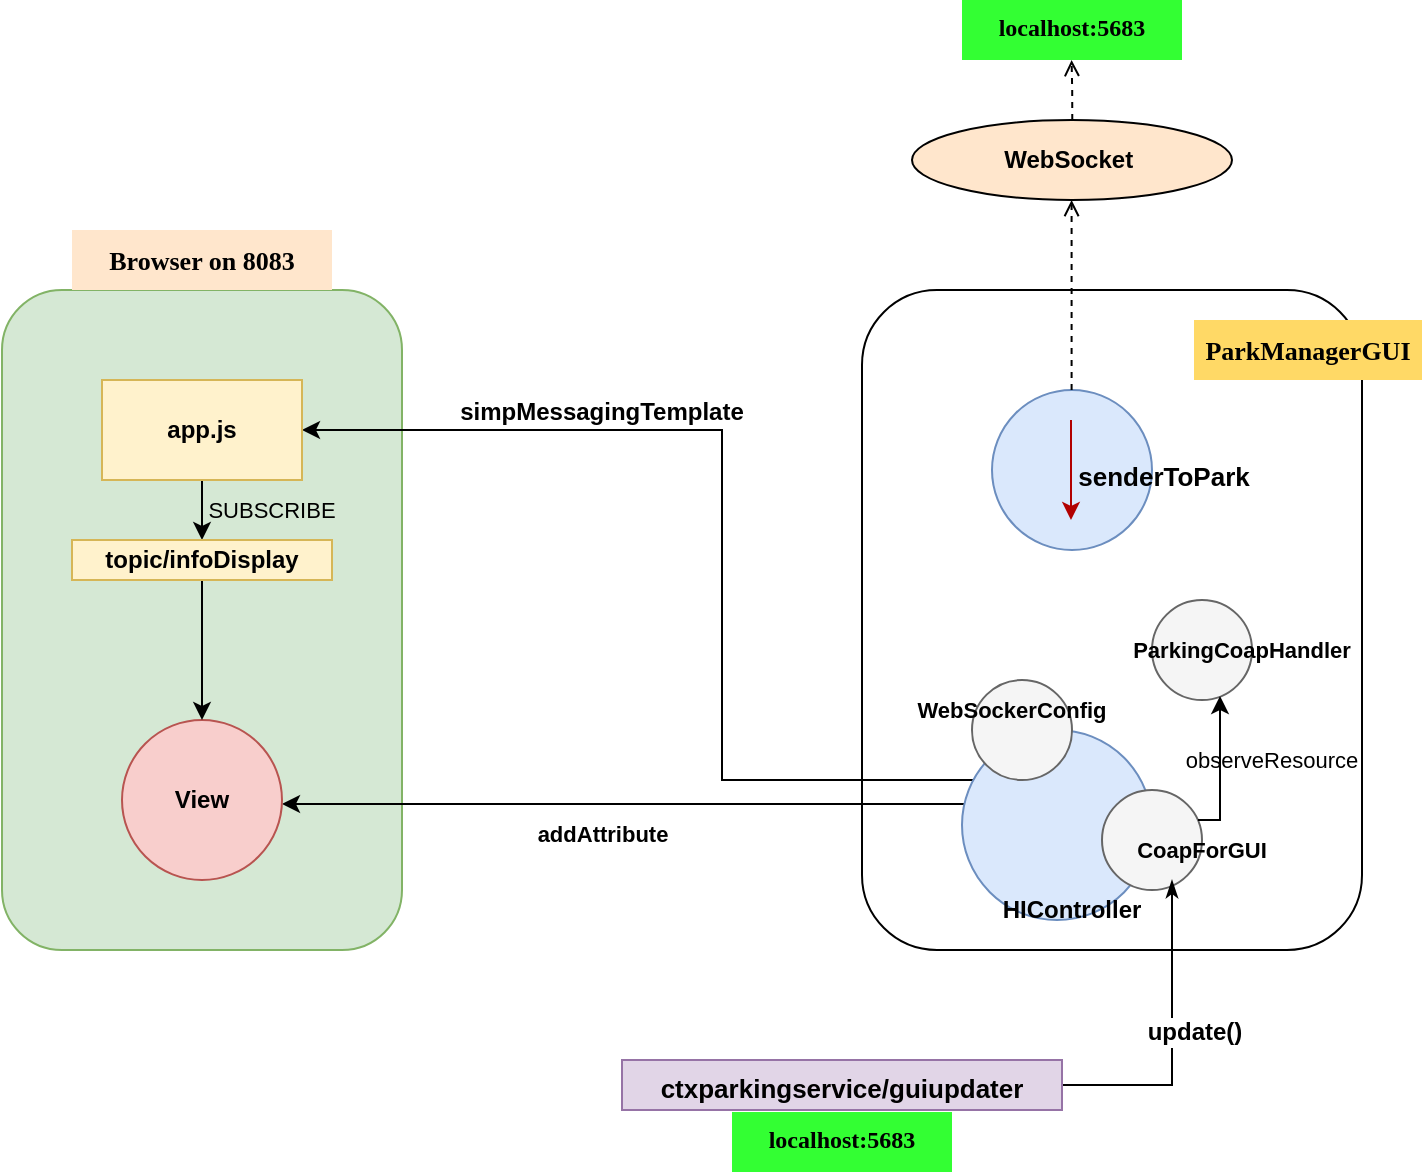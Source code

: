 <mxfile version="15.4.0" type="device"><diagram id="l6CZ6MG321GRP2374rsw" name="Pagina-1"><mxGraphModel dx="1707" dy="987" grid="1" gridSize="10" guides="1" tooltips="1" connect="1" arrows="1" fold="1" page="1" pageScale="1" pageWidth="827" pageHeight="1169" math="0" shadow="0"><root><mxCell id="0"/><mxCell id="1" parent="0"/><mxCell id="FzVtVAhi1EfLrGL6ytFN-1" value="" style="rounded=1;whiteSpace=wrap;html=1;direction=south;" vertex="1" parent="1"><mxGeometry x="520" y="215" width="250" height="330" as="geometry"/></mxCell><mxCell id="FzVtVAhi1EfLrGL6ytFN-11" value="" style="rounded=1;whiteSpace=wrap;html=1;fillColor=#d5e8d4;strokeColor=#82b366;" vertex="1" parent="1"><mxGeometry x="90" y="215" width="200" height="330" as="geometry"/></mxCell><mxCell id="FzVtVAhi1EfLrGL6ytFN-4" value="" style="group" vertex="1" connectable="0" parent="1"><mxGeometry x="585" y="265" width="80" height="90" as="geometry"/></mxCell><mxCell id="FzVtVAhi1EfLrGL6ytFN-2" value="" style="ellipse;whiteSpace=wrap;html=1;aspect=fixed;fillColor=#dae8fc;strokeColor=#6c8ebf;" vertex="1" parent="FzVtVAhi1EfLrGL6ytFN-4"><mxGeometry width="80" height="80" as="geometry"/></mxCell><mxCell id="FzVtVAhi1EfLrGL6ytFN-3" value="" style="endArrow=classic;html=1;rounded=0;edgeStyle=orthogonalEdgeStyle;fillColor=#e51400;strokeColor=#B20000;" edge="1" parent="FzVtVAhi1EfLrGL6ytFN-4"><mxGeometry width="50" height="50" relative="1" as="geometry"><mxPoint x="39.5" y="15" as="sourcePoint"/><mxPoint x="39.5" y="65" as="targetPoint"/></mxGeometry></mxCell><mxCell id="FzVtVAhi1EfLrGL6ytFN-5" value="&lt;b&gt;&lt;font style=&quot;font-size: 13px&quot;&gt;senderToPark&lt;/font&gt;&lt;/b&gt;" style="text;html=1;strokeColor=none;fillColor=none;align=center;verticalAlign=middle;whiteSpace=wrap;rounded=0;" vertex="1" parent="FzVtVAhi1EfLrGL6ytFN-4"><mxGeometry x="56" y="28" width="60" height="30" as="geometry"/></mxCell><mxCell id="FzVtVAhi1EfLrGL6ytFN-13" style="edgeStyle=orthogonalEdgeStyle;rounded=0;orthogonalLoop=1;jettySize=auto;html=1;entryX=1;entryY=0.5;entryDx=0;entryDy=0;" edge="1" parent="1"><mxGeometry relative="1" as="geometry"><mxPoint x="585.314" y="472" as="sourcePoint"/><mxPoint x="230" y="472" as="targetPoint"/><Array as="points"><mxPoint x="236" y="472"/><mxPoint x="236" y="472"/></Array></mxGeometry></mxCell><mxCell id="FzVtVAhi1EfLrGL6ytFN-14" value="&lt;b&gt;addAttribute&lt;/b&gt;" style="edgeLabel;html=1;align=center;verticalAlign=middle;resizable=0;points=[];" vertex="1" connectable="0" parent="FzVtVAhi1EfLrGL6ytFN-13"><mxGeometry x="-0.074" y="1" relative="1" as="geometry"><mxPoint x="-31" y="14" as="offset"/></mxGeometry></mxCell><mxCell id="FzVtVAhi1EfLrGL6ytFN-18" style="edgeStyle=orthogonalEdgeStyle;rounded=0;orthogonalLoop=1;jettySize=auto;html=1;entryX=1;entryY=0.5;entryDx=0;entryDy=0;" edge="1" parent="1" source="FzVtVAhi1EfLrGL6ytFN-6" target="FzVtVAhi1EfLrGL6ytFN-16"><mxGeometry relative="1" as="geometry"><Array as="points"><mxPoint x="450" y="460"/><mxPoint x="450" y="285"/></Array></mxGeometry></mxCell><mxCell id="FzVtVAhi1EfLrGL6ytFN-6" value="" style="ellipse;whiteSpace=wrap;html=1;aspect=fixed;fillColor=#dae8fc;strokeColor=#6c8ebf;" vertex="1" parent="1"><mxGeometry x="570" y="435" width="95" height="95" as="geometry"/></mxCell><mxCell id="FzVtVAhi1EfLrGL6ytFN-8" value="&lt;b&gt;HIController&lt;/b&gt;" style="text;html=1;strokeColor=none;fillColor=none;align=center;verticalAlign=middle;whiteSpace=wrap;rounded=0;" vertex="1" parent="1"><mxGeometry x="595" y="510" width="60" height="30" as="geometry"/></mxCell><mxCell id="FzVtVAhi1EfLrGL6ytFN-12" value="&lt;b&gt;View&lt;/b&gt;" style="ellipse;whiteSpace=wrap;html=1;aspect=fixed;fillColor=#f8cecc;strokeColor=#b85450;" vertex="1" parent="1"><mxGeometry x="150" y="430" width="80" height="80" as="geometry"/></mxCell><mxCell id="FzVtVAhi1EfLrGL6ytFN-21" style="edgeStyle=orthogonalEdgeStyle;rounded=0;orthogonalLoop=1;jettySize=auto;html=1;entryX=0.5;entryY=0;entryDx=0;entryDy=0;" edge="1" parent="1" source="FzVtVAhi1EfLrGL6ytFN-16" target="FzVtVAhi1EfLrGL6ytFN-20"><mxGeometry relative="1" as="geometry"/></mxCell><mxCell id="FzVtVAhi1EfLrGL6ytFN-16" value="&lt;b&gt;app.js&lt;/b&gt;" style="rounded=0;whiteSpace=wrap;html=1;fillColor=#fff2cc;strokeColor=#d6b656;" vertex="1" parent="1"><mxGeometry x="140" y="260" width="100" height="50" as="geometry"/></mxCell><mxCell id="FzVtVAhi1EfLrGL6ytFN-24" style="edgeStyle=orthogonalEdgeStyle;rounded=0;orthogonalLoop=1;jettySize=auto;html=1;entryX=0.5;entryY=0;entryDx=0;entryDy=0;fontColor=#000000;" edge="1" parent="1" source="FzVtVAhi1EfLrGL6ytFN-20" target="FzVtVAhi1EfLrGL6ytFN-12"><mxGeometry relative="1" as="geometry"/></mxCell><mxCell id="FzVtVAhi1EfLrGL6ytFN-20" value="&lt;b&gt;topic/infoDisplay&lt;/b&gt;" style="rounded=0;whiteSpace=wrap;html=1;fillColor=#fff2cc;strokeColor=#d6b656;" vertex="1" parent="1"><mxGeometry x="125" y="340" width="130" height="20" as="geometry"/></mxCell><mxCell id="FzVtVAhi1EfLrGL6ytFN-22" value="&lt;font style=&quot;font-size: 11px&quot;&gt;SUBSCRIBE&lt;/font&gt;" style="text;html=1;strokeColor=none;fillColor=none;align=center;verticalAlign=middle;whiteSpace=wrap;rounded=0;" vertex="1" parent="1"><mxGeometry x="195" y="310" width="60" height="30" as="geometry"/></mxCell><mxCell id="FzVtVAhi1EfLrGL6ytFN-23" value="simpMessagingTemplate" style="text;strokeColor=none;fillColor=none;align=center;verticalAlign=middle;rounded=0;labelBackgroundColor=none;fontStyle=1;fontColor=#000000;" vertex="1" parent="1"><mxGeometry x="360" y="260" width="60" height="30" as="geometry"/></mxCell><mxCell id="FzVtVAhi1EfLrGL6ytFN-25" value="Browser on 8083" style="text;html=1;strokeColor=none;fillColor=#FFE6CC;align=center;verticalAlign=middle;whiteSpace=wrap;rounded=0;labelBackgroundColor=none;fontColor=#000000;fontStyle=1;fontSize=13;fontFamily=Lucida Console;" vertex="1" parent="1"><mxGeometry x="125" y="185" width="130" height="30" as="geometry"/></mxCell><mxCell id="FzVtVAhi1EfLrGL6ytFN-27" value="&lt;b style=&quot;font-size: 13px&quot;&gt;ParkManagerGUI&lt;/b&gt;" style="text;html=1;strokeColor=none;fillColor=#FFD966;align=center;verticalAlign=middle;whiteSpace=wrap;rounded=0;labelBackgroundColor=none;fontColor=#000000;fontSize=13;fontFamily=Lucida Console;" vertex="1" parent="1"><mxGeometry x="686" y="230" width="114" height="30" as="geometry"/></mxCell><mxCell id="FzVtVAhi1EfLrGL6ytFN-28" value="" style="ellipse;aspect=fixed;labelBackgroundColor=none;fontFamily=Helvetica;fontSize=11;fontColor=#333333;fontStyle=1;fillColor=#f5f5f5;strokeColor=#666666;" vertex="1" parent="1"><mxGeometry x="640" y="465" width="50" height="50" as="geometry"/></mxCell><mxCell id="FzVtVAhi1EfLrGL6ytFN-33" value="&lt;b style=&quot;font-size: 12px&quot;&gt;WebSocket&amp;nbsp;&lt;br&gt;&lt;/b&gt;" style="ellipse;whiteSpace=wrap;html=1;labelBackgroundColor=none;fontFamily=Helvetica;fontSize=11;fontColor=default;fillColor=#FFE6CC;" vertex="1" parent="1"><mxGeometry x="545" y="130" width="160" height="40" as="geometry"/></mxCell><mxCell id="FzVtVAhi1EfLrGL6ytFN-36" value="localhost:5683" style="text;whiteSpace=wrap;fontSize=12;fontFamily=Lucida Console;fontColor=default;align=center;fillColor=#33FF33;fontStyle=1" vertex="1" parent="1"><mxGeometry x="570" y="70" width="110" height="30" as="geometry"/></mxCell><mxCell id="FzVtVAhi1EfLrGL6ytFN-38" value="" style="endArrow=open;html=1;rounded=0;fontFamily=Helvetica;fontSize=11;fontColor=default;edgeStyle=orthogonalEdgeStyle;entryX=0.5;entryY=0;entryDx=0;entryDy=0;strokeWidth=1;endFill=0;dashed=1;" edge="1" parent="1"><mxGeometry width="50" height="50" relative="1" as="geometry"><mxPoint x="624.8" y="265" as="sourcePoint"/><mxPoint x="624.8" y="170" as="targetPoint"/><Array as="points"><mxPoint x="624.8" y="240"/><mxPoint x="624.8" y="240"/></Array></mxGeometry></mxCell><mxCell id="FzVtVAhi1EfLrGL6ytFN-40" value="" style="endArrow=open;html=1;rounded=0;fontFamily=Helvetica;fontSize=11;fontColor=default;edgeStyle=orthogonalEdgeStyle;entryX=0.5;entryY=0;entryDx=0;entryDy=0;strokeWidth=1;endFill=0;dashed=1;" edge="1" parent="1"><mxGeometry width="50" height="50" relative="1" as="geometry"><mxPoint x="625.14" y="130" as="sourcePoint"/><mxPoint x="624.8" y="100" as="targetPoint"/><Array as="points"><mxPoint x="625.14" y="115"/><mxPoint x="625.14" y="115"/></Array></mxGeometry></mxCell><mxCell id="FzVtVAhi1EfLrGL6ytFN-29" value="CoapForGUI" style="text;strokeColor=none;fillColor=none;align=center;verticalAlign=middle;whiteSpace=wrap;rounded=0;labelBackgroundColor=none;fontFamily=Helvetica;fontSize=11;fontColor=default;fontStyle=1" vertex="1" parent="1"><mxGeometry x="660" y="480" width="60" height="30" as="geometry"/></mxCell><mxCell id="FzVtVAhi1EfLrGL6ytFN-43" value="" style="group" vertex="1" connectable="0" parent="1"><mxGeometry x="665" y="370" width="90" height="50" as="geometry"/></mxCell><mxCell id="FzVtVAhi1EfLrGL6ytFN-41" value="" style="ellipse;aspect=fixed;labelBackgroundColor=none;fontFamily=Helvetica;fontSize=11;fontColor=#333333;fontStyle=1;fillColor=#f5f5f5;strokeColor=#666666;" vertex="1" parent="FzVtVAhi1EfLrGL6ytFN-43"><mxGeometry width="50" height="50" as="geometry"/></mxCell><mxCell id="FzVtVAhi1EfLrGL6ytFN-42" value="ParkingCoapHandler" style="text;strokeColor=none;fillColor=none;align=center;verticalAlign=middle;whiteSpace=wrap;rounded=0;labelBackgroundColor=none;fontFamily=Helvetica;fontSize=11;fontColor=default;fontStyle=1" vertex="1" parent="FzVtVAhi1EfLrGL6ytFN-43"><mxGeometry x="15" y="10" width="60" height="30" as="geometry"/></mxCell><mxCell id="FzVtVAhi1EfLrGL6ytFN-47" value="" style="endArrow=classic;html=1;rounded=0;fontFamily=Lucida Console;fontSize=12;fontColor=default;strokeWidth=1;edgeStyle=orthogonalEdgeStyle;entryX=0.687;entryY=0.951;entryDx=0;entryDy=0;entryPerimeter=0;" edge="1" parent="1" target="FzVtVAhi1EfLrGL6ytFN-41"><mxGeometry width="50" height="50" relative="1" as="geometry"><mxPoint x="688" y="480" as="sourcePoint"/><mxPoint x="735" y="425" as="targetPoint"/><Array as="points"><mxPoint x="699" y="480"/><mxPoint x="699" y="418"/><mxPoint x="699" y="418"/></Array></mxGeometry></mxCell><mxCell id="FzVtVAhi1EfLrGL6ytFN-48" value="&lt;font face=&quot;Helvetica&quot; style=&quot;font-size: 11px&quot;&gt;observeResource&lt;/font&gt;" style="text;html=1;strokeColor=none;fillColor=none;align=center;verticalAlign=middle;whiteSpace=wrap;rounded=0;labelBackgroundColor=none;fontFamily=Lucida Console;fontSize=12;fontColor=default;" vertex="1" parent="1"><mxGeometry x="695" y="435" width="60" height="30" as="geometry"/></mxCell><mxCell id="FzVtVAhi1EfLrGL6ytFN-50" style="edgeStyle=orthogonalEdgeStyle;rounded=0;orthogonalLoop=1;jettySize=auto;html=1;entryX=0.25;entryY=1;entryDx=0;entryDy=0;fontFamily=Lucida Console;fontSize=12;fontColor=default;endArrow=classicThin;endFill=1;strokeWidth=1;" edge="1" parent="1" source="FzVtVAhi1EfLrGL6ytFN-49" target="FzVtVAhi1EfLrGL6ytFN-29"><mxGeometry relative="1" as="geometry"/></mxCell><mxCell id="FzVtVAhi1EfLrGL6ytFN-51" value="update()" style="edgeLabel;html=1;align=center;verticalAlign=middle;resizable=0;points=[];fontSize=12;fontFamily=Helvetica;fontColor=default;fontStyle=1" vertex="1" connectable="0" parent="FzVtVAhi1EfLrGL6ytFN-50"><mxGeometry x="-0.291" y="3" relative="1" as="geometry"><mxPoint x="14" y="-26" as="offset"/></mxGeometry></mxCell><mxCell id="FzVtVAhi1EfLrGL6ytFN-49" value="ctxparkingservice/guiupdater" style="text;whiteSpace=wrap;fontSize=13;fontFamily=Helvetica;align=center;fillColor=#e1d5e7;fontStyle=1;strokeColor=#9673a6;" vertex="1" parent="1"><mxGeometry x="400" y="600" width="220" height="25" as="geometry"/></mxCell><mxCell id="FzVtVAhi1EfLrGL6ytFN-52" value="" style="ellipse;aspect=fixed;labelBackgroundColor=none;fontFamily=Helvetica;fontSize=11;fontColor=#333333;fontStyle=1;fillColor=#f5f5f5;strokeColor=#666666;" vertex="1" parent="1"><mxGeometry x="575" y="410" width="50" height="50" as="geometry"/></mxCell><mxCell id="FzVtVAhi1EfLrGL6ytFN-53" value="WebSockerConfig" style="text;strokeColor=none;fillColor=none;align=center;verticalAlign=middle;whiteSpace=wrap;rounded=0;labelBackgroundColor=none;fontFamily=Helvetica;fontSize=11;fontColor=default;fontStyle=1" vertex="1" parent="1"><mxGeometry x="565" y="410" width="60" height="30" as="geometry"/></mxCell><mxCell id="FzVtVAhi1EfLrGL6ytFN-54" value="localhost:5683" style="text;whiteSpace=wrap;fontSize=12;fontFamily=Lucida Console;fontColor=default;align=center;fillColor=#33FF33;fontStyle=1" vertex="1" parent="1"><mxGeometry x="455" y="626" width="110" height="30" as="geometry"/></mxCell></root></mxGraphModel></diagram></mxfile>